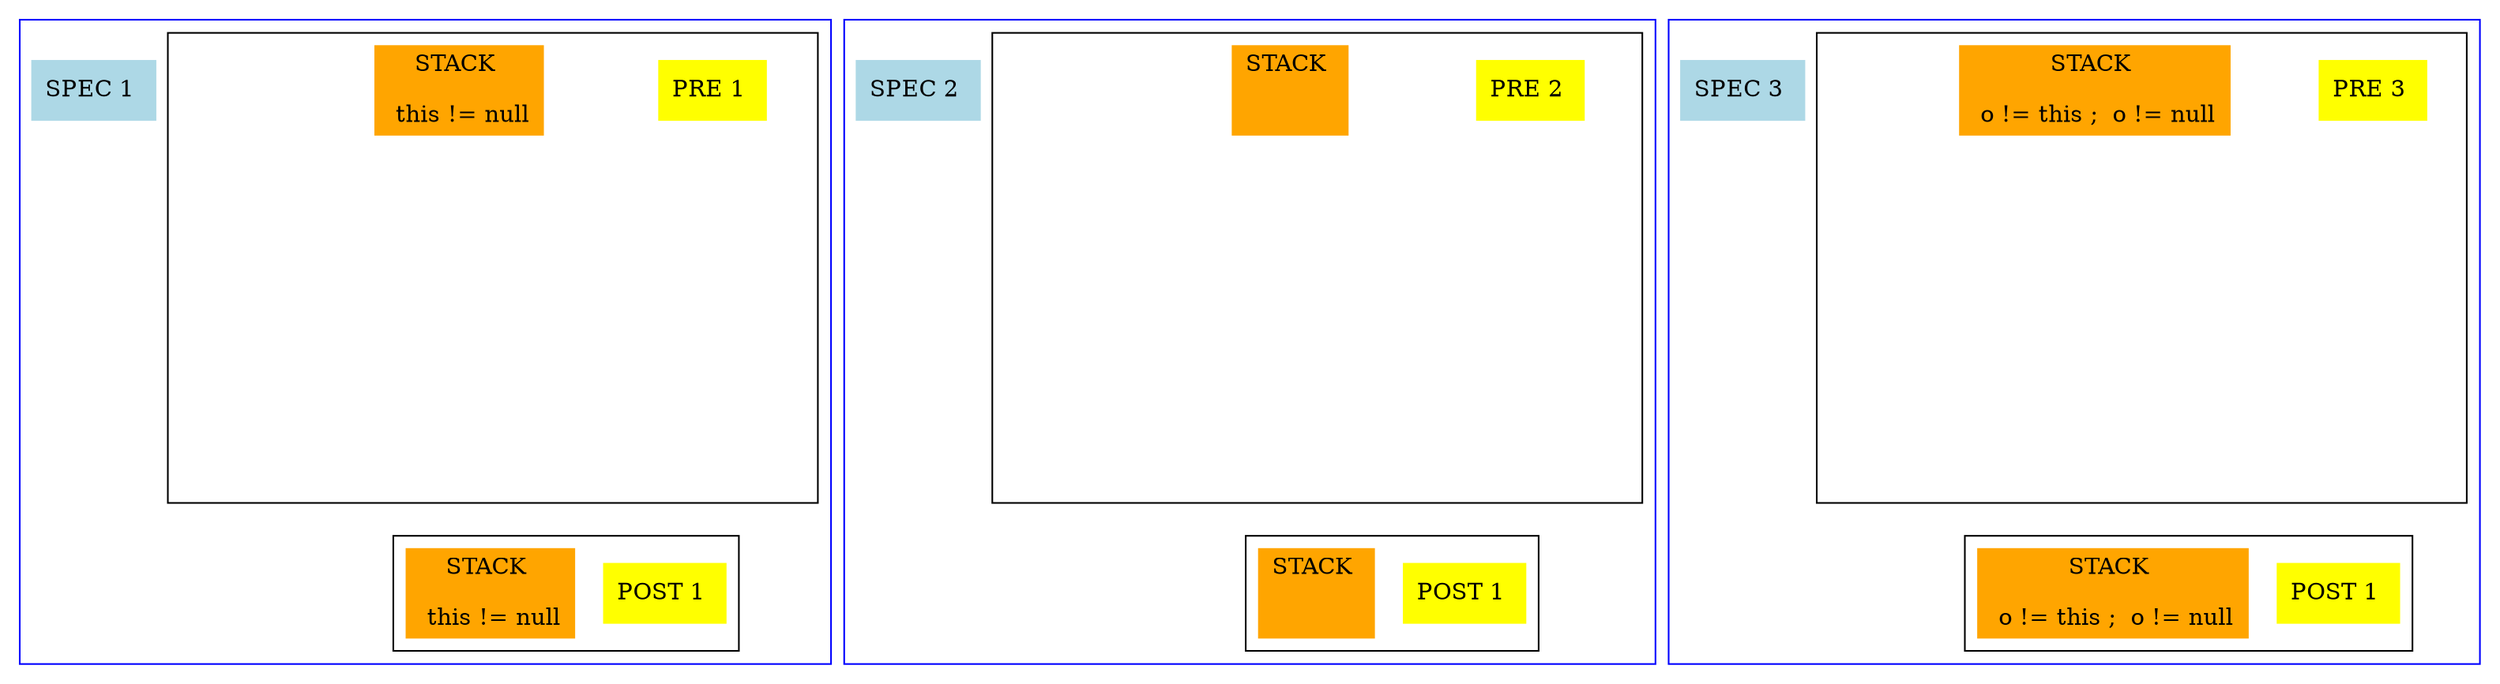 #### Dotty version:  ####



digraph main { 
node [shape=box]; 

 compound = true; 

 subgraph cluster_381 { color=blue 

 state382L0 [label="SPEC 1 ",  style=filled, color= lightblue]

 subgraph cluster_prop_2 { color=black 

 PRE385L0 [label="PRE 1 ",  style=filled, color= yellow]
subgraph {
 node [shape=box]; 
 state_pi_2 [label="STACK \n\n this != null" color=orange style=filled]
  inv_11 [style=invis]
  inv_111 [style=invis]
  inv_1111 [style=invis]
  inv_12 [style=invis]
  inv_122 [style=invis]
  inv_1222 [style=invis]
  inv_13 [style=invis]
  inv_133 [style=invis]
  inv_1333 [style=invis]
  inv_14 [style=invis]
  inv_144 [style=invis]
  inv_1444 [style=invis]
  state_pi_2 -> inv_11 [style=invis]
  inv_11 -> inv_111 [style=invis]
  inv_111 -> inv_1111 [style=invis]
  state_pi_2 -> inv_12 [style=invis]
  inv_12 -> inv_122 [style=invis]
  inv_122 -> inv_1222 [style=invis]
  state_pi_2 -> inv_13 [style=invis]
  inv_13 -> inv_133 [style=invis]
  inv_133 -> inv_1333 [style=invis]
  state_pi_2 -> inv_14 [style=invis]
  inv_14 -> inv_144 [style=invis]
  inv_144 -> inv_1444 [style=invis]
}

 } 

 subgraph cluster_prop_3 { color=black 

 POST390L0 [label="POST 1 ",  style=filled, color= yellow]
subgraph {
 node [shape=box]; 
 state_pi_3 [label="STACK \n\n this != null" color=orange style=filled]
}

 } 
  inv_1111 -> state_pi_3 [style=invis]
  inv_1222 -> state_pi_3 [style=invis]
  inv_1333 -> state_pi_3 [style=invis]
  inv_1444 -> state_pi_3 [style=invis]

 } 

 subgraph cluster_395 { color=blue 

 state396L0 [label="SPEC 2 ",  style=filled, color= lightblue]

 subgraph cluster_prop_5 { color=black 

 PRE399L0 [label="PRE 2 ",  style=filled, color= yellow]
subgraph {
 node [shape=box]; 
 state_pi_5 [label="STACK \n\n " color=orange style=filled]
  inv_21 [style=invis]
  inv_211 [style=invis]
  inv_2111 [style=invis]
  inv_22 [style=invis]
  inv_222 [style=invis]
  inv_2222 [style=invis]
  inv_23 [style=invis]
  inv_233 [style=invis]
  inv_2333 [style=invis]
  inv_24 [style=invis]
  inv_244 [style=invis]
  inv_2444 [style=invis]
  state_pi_5 -> inv_21 [style=invis]
  inv_21 -> inv_211 [style=invis]
  inv_211 -> inv_2111 [style=invis]
  state_pi_5 -> inv_22 [style=invis]
  inv_22 -> inv_222 [style=invis]
  inv_222 -> inv_2222 [style=invis]
  state_pi_5 -> inv_23 [style=invis]
  inv_23 -> inv_233 [style=invis]
  inv_233 -> inv_2333 [style=invis]
  state_pi_5 -> inv_24 [style=invis]
  inv_24 -> inv_244 [style=invis]
  inv_244 -> inv_2444 [style=invis]
}

 } 

 subgraph cluster_prop_6 { color=black 

 POST404L0 [label="POST 1 ",  style=filled, color= yellow]
subgraph {
 node [shape=box]; 
 state_pi_6 [label="STACK \n\n " color=orange style=filled]
}

 } 
  inv_2111 -> state_pi_6 [style=invis]
  inv_2222 -> state_pi_6 [style=invis]
  inv_2333 -> state_pi_6 [style=invis]
  inv_2444 -> state_pi_6 [style=invis]

 } 

 subgraph cluster_409 { color=blue 

 state410L0 [label="SPEC 3 ",  style=filled, color= lightblue]

 subgraph cluster_prop_8 { color=black 

 PRE413L0 [label="PRE 3 ",  style=filled, color= yellow]
subgraph {
 node [shape=box]; 
 state_pi_8 [label="STACK \n\n o != this ;  o != null" color=orange style=filled]
  inv_31 [style=invis]
  inv_311 [style=invis]
  inv_3111 [style=invis]
  inv_32 [style=invis]
  inv_322 [style=invis]
  inv_3222 [style=invis]
  inv_33 [style=invis]
  inv_333 [style=invis]
  inv_3333 [style=invis]
  inv_34 [style=invis]
  inv_344 [style=invis]
  inv_3444 [style=invis]
  state_pi_8 -> inv_31 [style=invis]
  inv_31 -> inv_311 [style=invis]
  inv_311 -> inv_3111 [style=invis]
  state_pi_8 -> inv_32 [style=invis]
  inv_32 -> inv_322 [style=invis]
  inv_322 -> inv_3222 [style=invis]
  state_pi_8 -> inv_33 [style=invis]
  inv_33 -> inv_333 [style=invis]
  inv_333 -> inv_3333 [style=invis]
  state_pi_8 -> inv_34 [style=invis]
  inv_34 -> inv_344 [style=invis]
  inv_344 -> inv_3444 [style=invis]
}

 } 

 subgraph cluster_prop_9 { color=black 

 POST422L0 [label="POST 1 ",  style=filled, color= yellow]
subgraph {
 node [shape=box]; 
 state_pi_9 [label="STACK \n\n o != this ;  o != null" color=orange style=filled]
}

 } 
  inv_3111 -> state_pi_9 [style=invis]
  inv_3222 -> state_pi_9 [style=invis]
  inv_3333 -> state_pi_9 [style=invis]
  inv_3444 -> state_pi_9 [style=invis]

 } 

}

